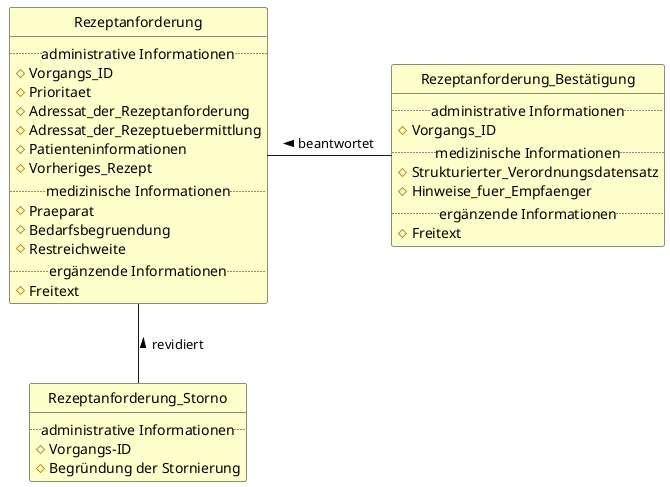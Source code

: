 @startuml

'top to bottom direction

'skinparam linetype ortho
hide circle
hide methods

'object "Fachliche \nInformationseinheit" as Businessobject #BUSINESS

class "Rezeptanforderung" as Rezeptanforderung #BUSINESS {
    ..administrative Informationen..
    #Vorgangs_ID
    #Prioritaet
    #Adressat_der_Rezeptanforderung
    #Adressat_der_Rezeptuebermittlung
    #Patienteninformationen
    #Vorheriges_Rezept
    ..medizinische Informationen..
    #Praeparat
    #Bedarfsbegruendung
    #Restreichweite
    ..ergänzende Informationen..
    #Freitext
}

class "Rezeptanforderung_Bestätigung" as Rezeptanforderung_Bestätigung #BUSINESS {
    ..administrative Informationen..
    #Vorgangs_ID
    ..medizinische Informationen..
    #Strukturierter_Verordnungsdatensatz
    #Hinweise_fuer_Empfaenger
    ..ergänzende Informationen..
    #Freitext
}


class "Rezeptanforderung_Storno" as Rezeptanforderung_Storno #BUSINESS {
    ..administrative Informationen..
    #Vorgangs-ID
    #Begründung der Stornierung
}

Rezeptanforderung_Storno -up- Rezeptanforderung: revidiert >
Rezeptanforderung_Bestätigung -left- Rezeptanforderung: beantwortet >

@enduml